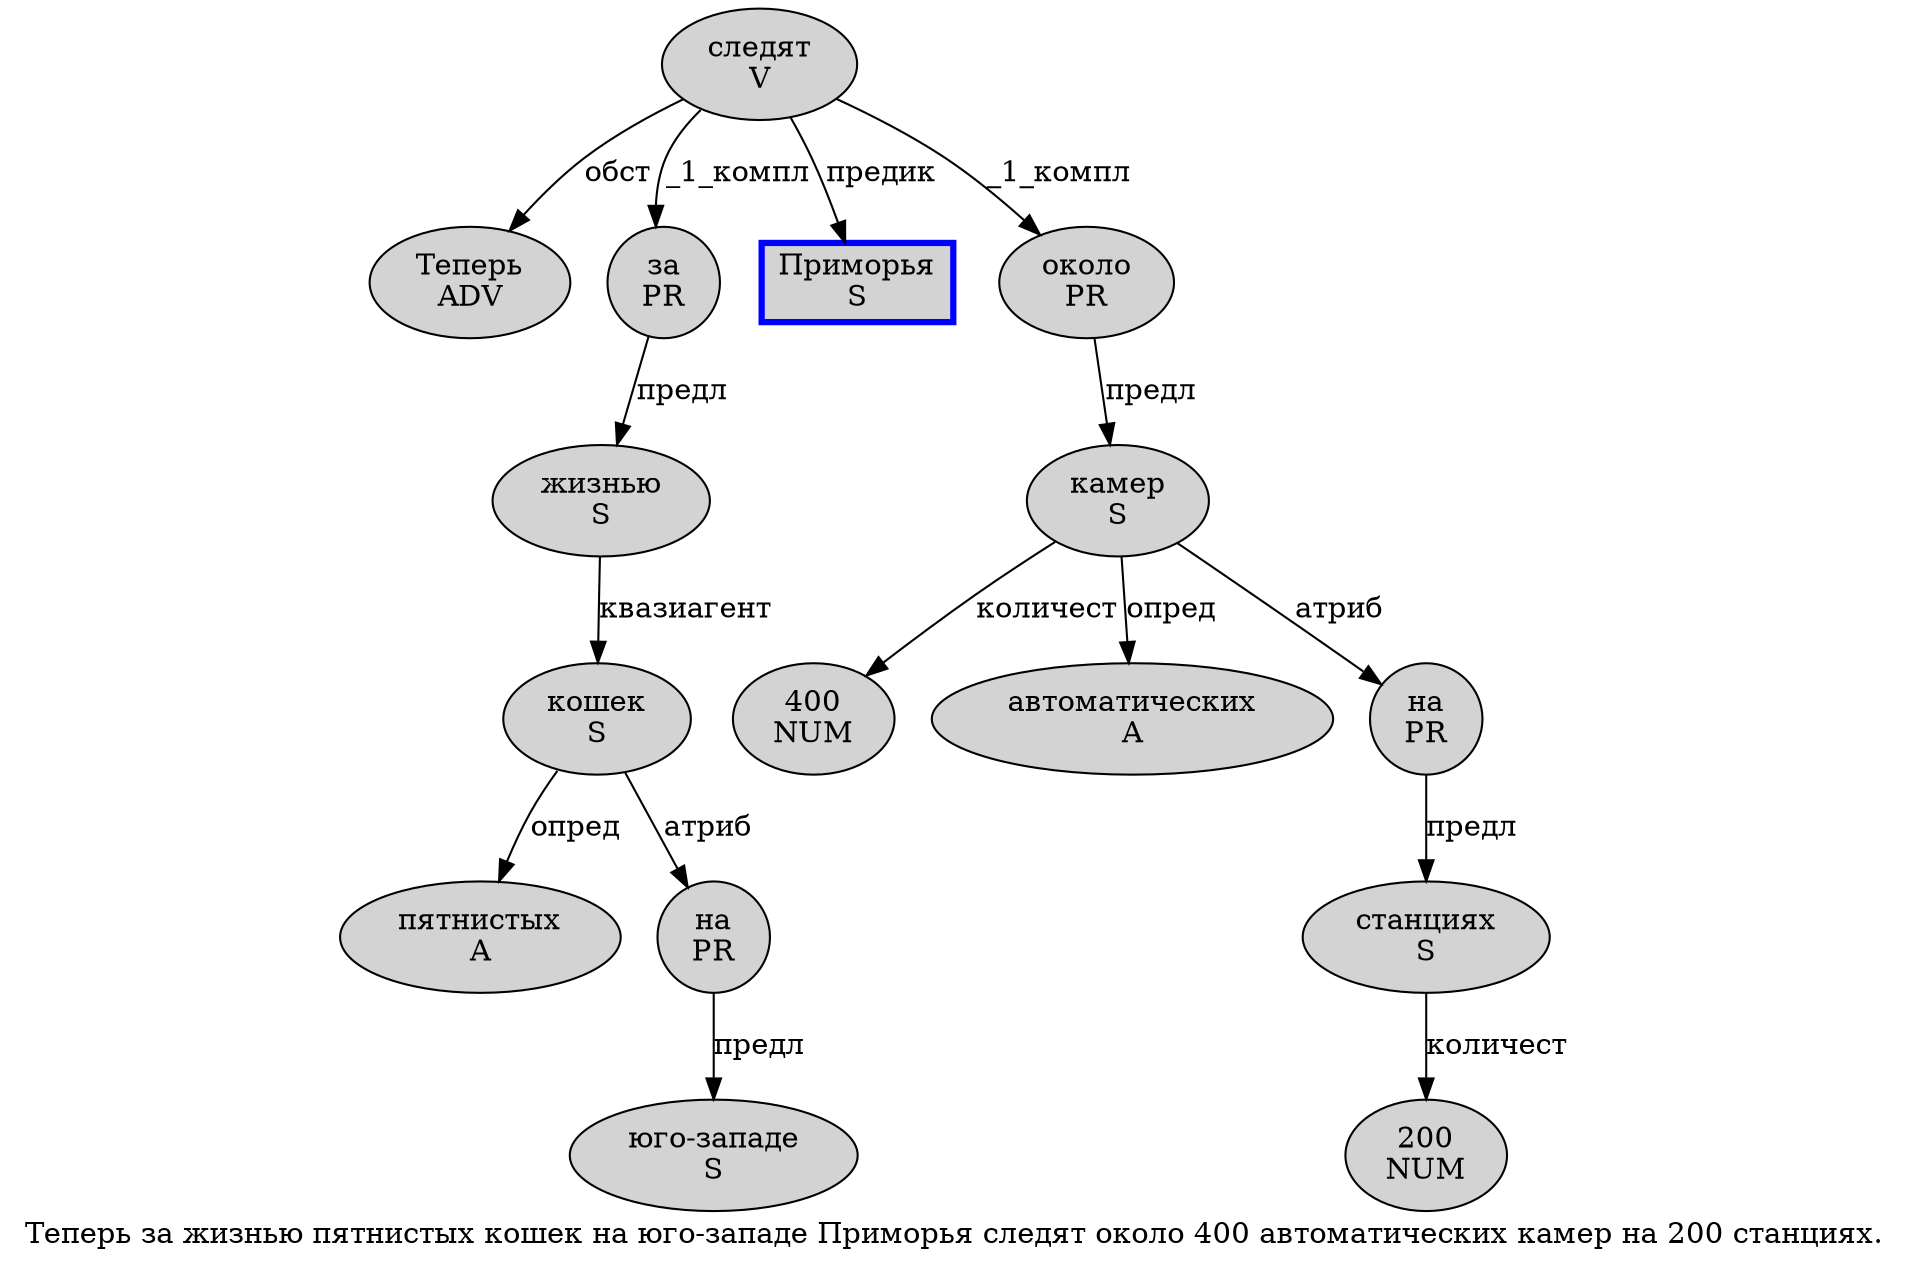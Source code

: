 digraph SENTENCE_697 {
	graph [label="Теперь за жизнью пятнистых кошек на юго-западе Приморья следят около 400 автоматических камер на 200 станциях."]
	node [style=filled]
		0 [label="Теперь
ADV" color="" fillcolor=lightgray penwidth=1 shape=ellipse]
		1 [label="за
PR" color="" fillcolor=lightgray penwidth=1 shape=ellipse]
		2 [label="жизнью
S" color="" fillcolor=lightgray penwidth=1 shape=ellipse]
		3 [label="пятнистых
A" color="" fillcolor=lightgray penwidth=1 shape=ellipse]
		4 [label="кошек
S" color="" fillcolor=lightgray penwidth=1 shape=ellipse]
		5 [label="на
PR" color="" fillcolor=lightgray penwidth=1 shape=ellipse]
		6 [label="юго-западе
S" color="" fillcolor=lightgray penwidth=1 shape=ellipse]
		7 [label="Приморья
S" color=blue fillcolor=lightgray penwidth=3 shape=box]
		8 [label="следят
V" color="" fillcolor=lightgray penwidth=1 shape=ellipse]
		9 [label="около
PR" color="" fillcolor=lightgray penwidth=1 shape=ellipse]
		10 [label="400
NUM" color="" fillcolor=lightgray penwidth=1 shape=ellipse]
		11 [label="автоматических
A" color="" fillcolor=lightgray penwidth=1 shape=ellipse]
		12 [label="камер
S" color="" fillcolor=lightgray penwidth=1 shape=ellipse]
		13 [label="на
PR" color="" fillcolor=lightgray penwidth=1 shape=ellipse]
		14 [label="200
NUM" color="" fillcolor=lightgray penwidth=1 shape=ellipse]
		15 [label="станциях
S" color="" fillcolor=lightgray penwidth=1 shape=ellipse]
			4 -> 3 [label="опред"]
			4 -> 5 [label="атриб"]
			13 -> 15 [label="предл"]
			1 -> 2 [label="предл"]
			8 -> 0 [label="обст"]
			8 -> 1 [label="_1_компл"]
			8 -> 7 [label="предик"]
			8 -> 9 [label="_1_компл"]
			12 -> 10 [label="количест"]
			12 -> 11 [label="опред"]
			12 -> 13 [label="атриб"]
			2 -> 4 [label="квазиагент"]
			9 -> 12 [label="предл"]
			15 -> 14 [label="количест"]
			5 -> 6 [label="предл"]
}